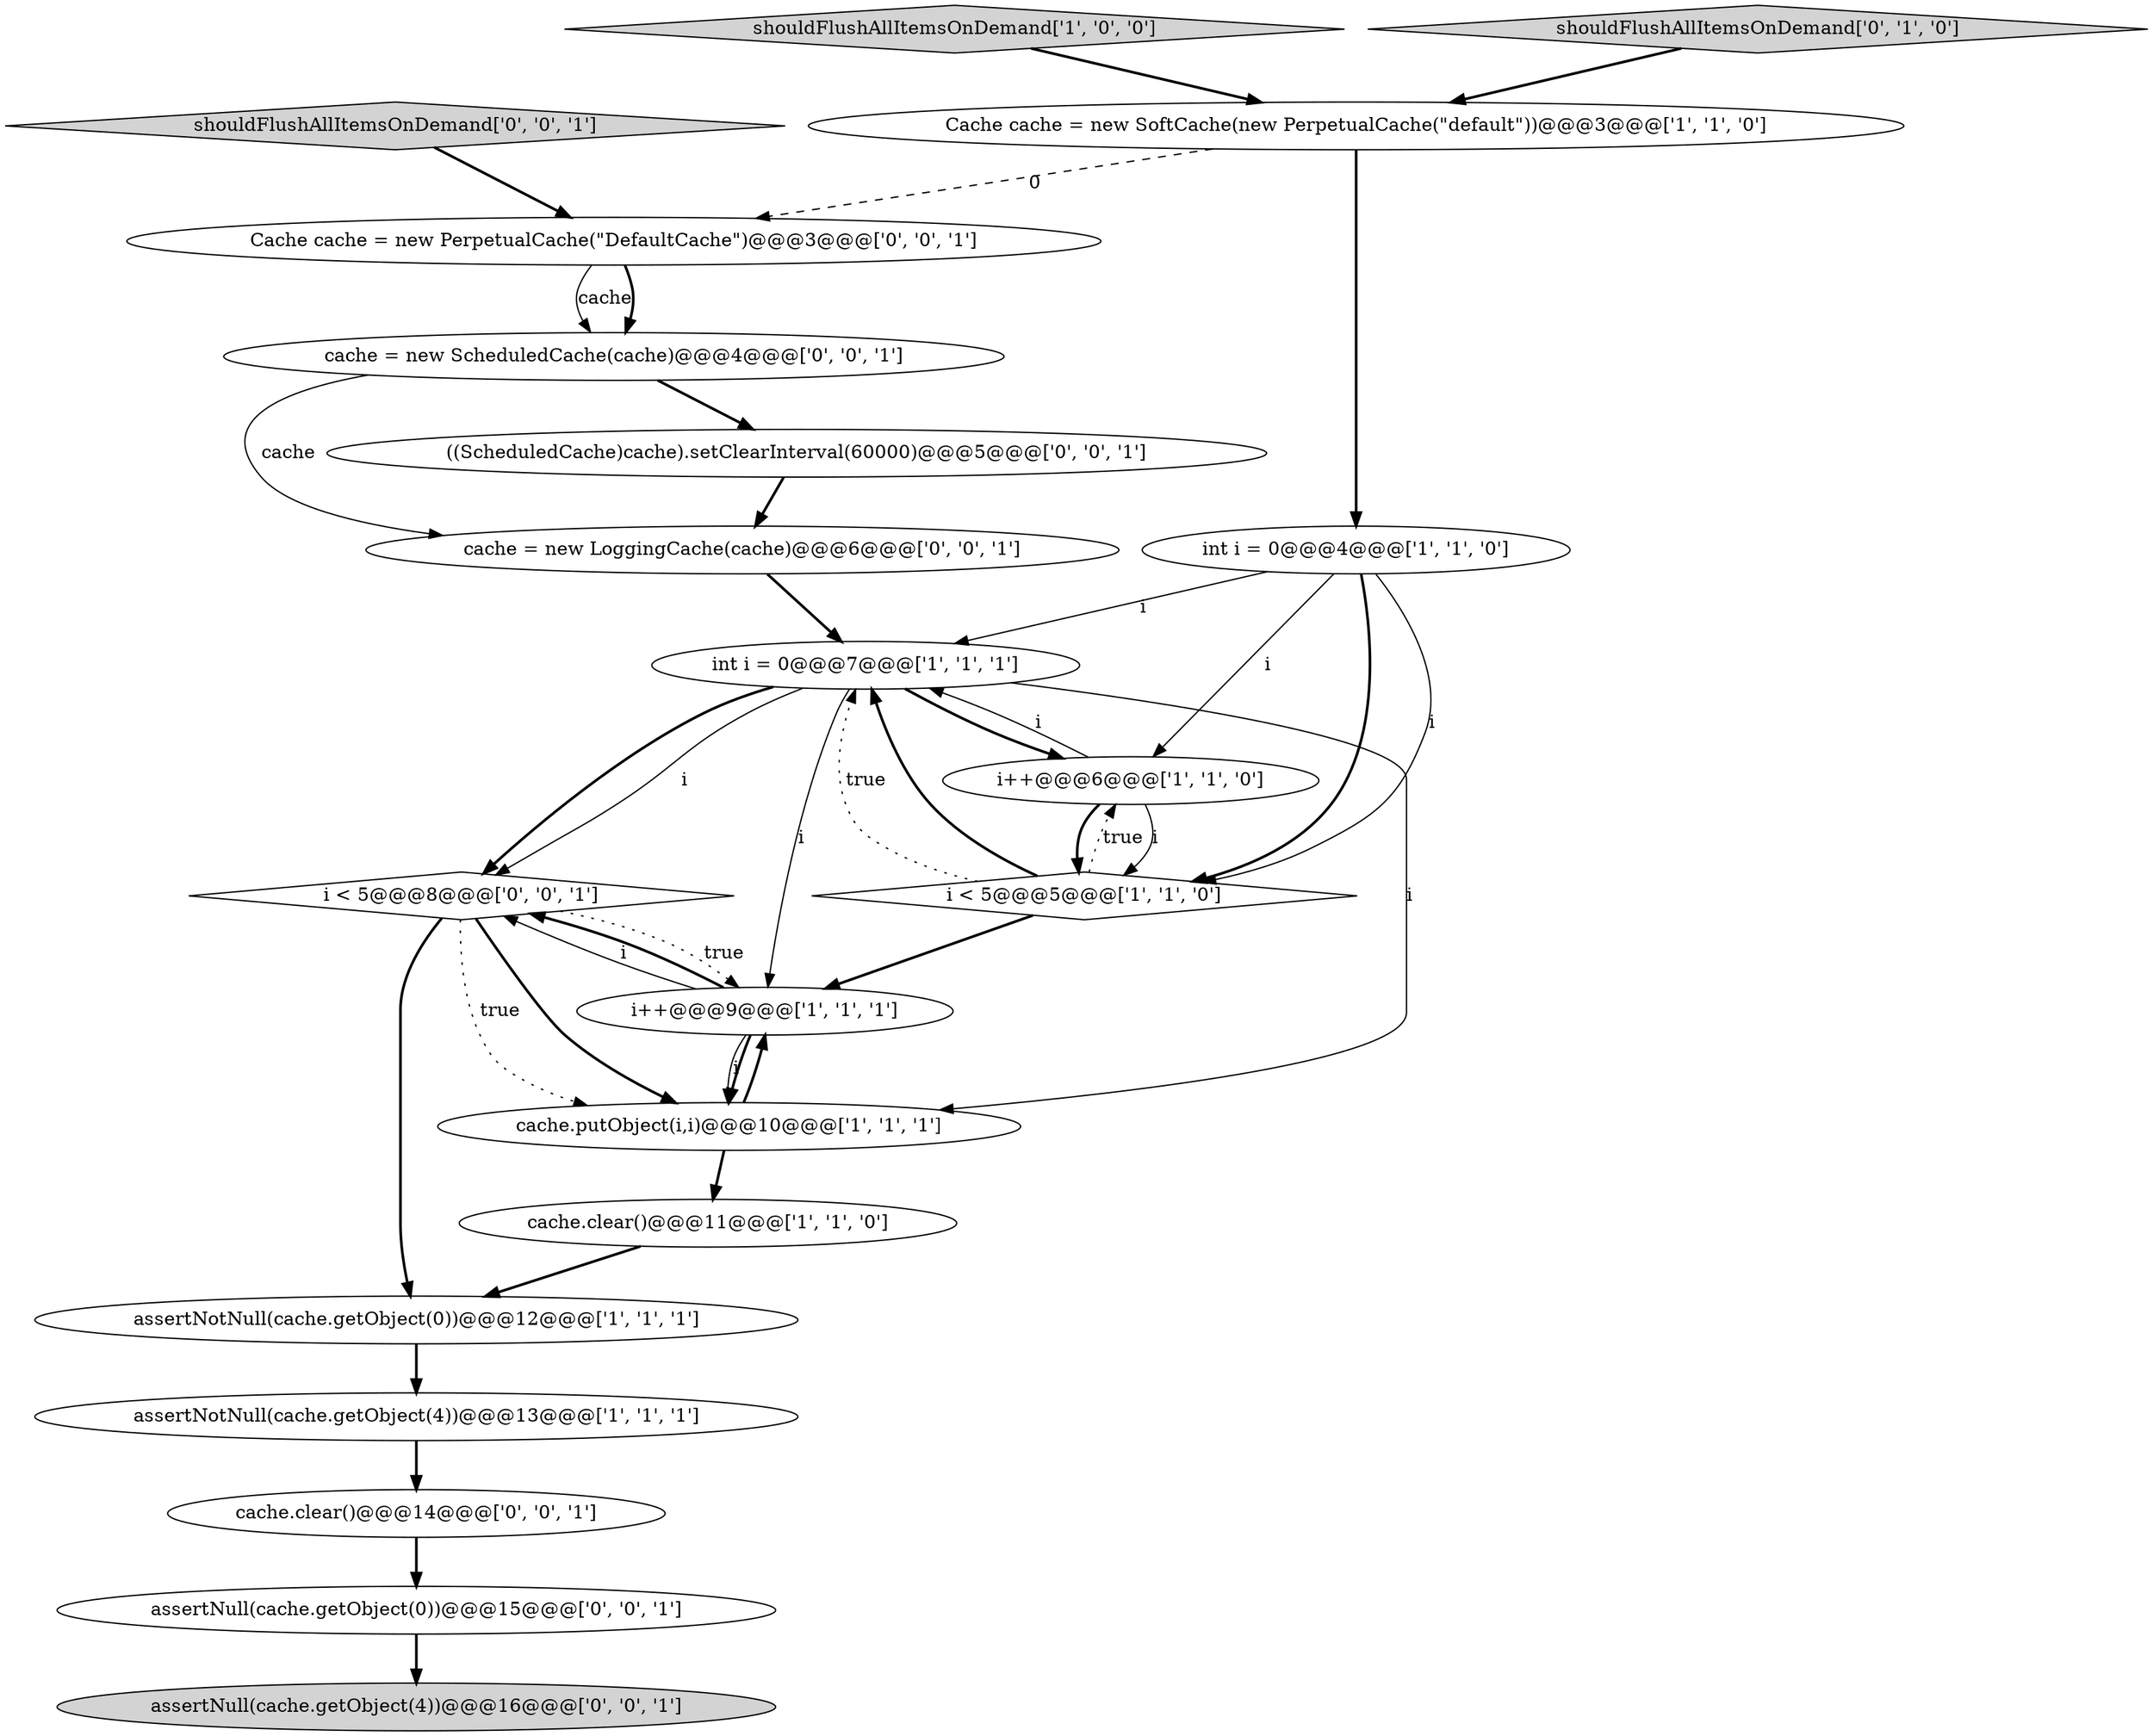 digraph {
10 [style = filled, label = "int i = 0@@@7@@@['1', '1', '1']", fillcolor = white, shape = ellipse image = "AAA0AAABBB1BBB"];
9 [style = filled, label = "Cache cache = new SoftCache(new PerpetualCache(\"default\"))@@@3@@@['1', '1', '0']", fillcolor = white, shape = ellipse image = "AAA0AAABBB1BBB"];
20 [style = filled, label = "i < 5@@@8@@@['0', '0', '1']", fillcolor = white, shape = diamond image = "AAA0AAABBB3BBB"];
3 [style = filled, label = "assertNotNull(cache.getObject(4))@@@13@@@['1', '1', '1']", fillcolor = white, shape = ellipse image = "AAA0AAABBB1BBB"];
2 [style = filled, label = "i++@@@6@@@['1', '1', '0']", fillcolor = white, shape = ellipse image = "AAA0AAABBB1BBB"];
12 [style = filled, label = "cache = new LoggingCache(cache)@@@6@@@['0', '0', '1']", fillcolor = white, shape = ellipse image = "AAA0AAABBB3BBB"];
8 [style = filled, label = "shouldFlushAllItemsOnDemand['1', '0', '0']", fillcolor = lightgray, shape = diamond image = "AAA0AAABBB1BBB"];
1 [style = filled, label = "cache.clear()@@@11@@@['1', '1', '0']", fillcolor = white, shape = ellipse image = "AAA0AAABBB1BBB"];
6 [style = filled, label = "i < 5@@@5@@@['1', '1', '0']", fillcolor = white, shape = diamond image = "AAA0AAABBB1BBB"];
7 [style = filled, label = "i++@@@9@@@['1', '1', '1']", fillcolor = white, shape = ellipse image = "AAA0AAABBB1BBB"];
4 [style = filled, label = "assertNotNull(cache.getObject(0))@@@12@@@['1', '1', '1']", fillcolor = white, shape = ellipse image = "AAA0AAABBB1BBB"];
15 [style = filled, label = "Cache cache = new PerpetualCache(\"DefaultCache\")@@@3@@@['0', '0', '1']", fillcolor = white, shape = ellipse image = "AAA0AAABBB3BBB"];
0 [style = filled, label = "cache.putObject(i,i)@@@10@@@['1', '1', '1']", fillcolor = white, shape = ellipse image = "AAA0AAABBB1BBB"];
11 [style = filled, label = "shouldFlushAllItemsOnDemand['0', '1', '0']", fillcolor = lightgray, shape = diamond image = "AAA0AAABBB2BBB"];
14 [style = filled, label = "assertNull(cache.getObject(0))@@@15@@@['0', '0', '1']", fillcolor = white, shape = ellipse image = "AAA0AAABBB3BBB"];
17 [style = filled, label = "shouldFlushAllItemsOnDemand['0', '0', '1']", fillcolor = lightgray, shape = diamond image = "AAA0AAABBB3BBB"];
18 [style = filled, label = "assertNull(cache.getObject(4))@@@16@@@['0', '0', '1']", fillcolor = lightgray, shape = ellipse image = "AAA0AAABBB3BBB"];
16 [style = filled, label = "cache = new ScheduledCache(cache)@@@4@@@['0', '0', '1']", fillcolor = white, shape = ellipse image = "AAA0AAABBB3BBB"];
5 [style = filled, label = "int i = 0@@@4@@@['1', '1', '0']", fillcolor = white, shape = ellipse image = "AAA0AAABBB1BBB"];
13 [style = filled, label = "((ScheduledCache)cache).setClearInterval(60000)@@@5@@@['0', '0', '1']", fillcolor = white, shape = ellipse image = "AAA0AAABBB3BBB"];
19 [style = filled, label = "cache.clear()@@@14@@@['0', '0', '1']", fillcolor = white, shape = ellipse image = "AAA0AAABBB3BBB"];
4->3 [style = bold, label=""];
1->4 [style = bold, label=""];
16->13 [style = bold, label=""];
10->20 [style = bold, label=""];
15->16 [style = solid, label="cache"];
7->20 [style = solid, label="i"];
2->6 [style = solid, label="i"];
2->6 [style = bold, label=""];
5->2 [style = solid, label="i"];
20->0 [style = dotted, label="true"];
20->0 [style = bold, label=""];
10->0 [style = solid, label="i"];
7->0 [style = solid, label="i"];
7->0 [style = bold, label=""];
16->12 [style = solid, label="cache"];
7->20 [style = bold, label=""];
20->7 [style = dotted, label="true"];
2->10 [style = solid, label="i"];
11->9 [style = bold, label=""];
15->16 [style = bold, label=""];
20->4 [style = bold, label=""];
0->7 [style = bold, label=""];
6->10 [style = dotted, label="true"];
12->10 [style = bold, label=""];
6->2 [style = dotted, label="true"];
13->12 [style = bold, label=""];
19->14 [style = bold, label=""];
5->6 [style = bold, label=""];
3->19 [style = bold, label=""];
0->1 [style = bold, label=""];
6->10 [style = bold, label=""];
8->9 [style = bold, label=""];
17->15 [style = bold, label=""];
9->5 [style = bold, label=""];
14->18 [style = bold, label=""];
10->2 [style = bold, label=""];
6->7 [style = bold, label=""];
10->7 [style = solid, label="i"];
5->10 [style = solid, label="i"];
5->6 [style = solid, label="i"];
10->20 [style = solid, label="i"];
9->15 [style = dashed, label="0"];
}
